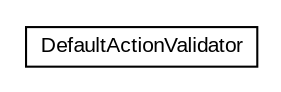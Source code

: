 #!/usr/local/bin/dot
#
# Class diagram 
# Generated by UMLGraph version R5_6-24-gf6e263 (http://www.umlgraph.org/)
#

digraph G {
	edge [fontname="arial",fontsize=10,labelfontname="arial",labelfontsize=10];
	node [fontname="arial",fontsize=10,shape=plaintext];
	nodesep=0.25;
	ranksep=0.5;
	rankdir=LR;
	// com.gwtplatform.dispatch.rpc.server.guice.actionvalidator.DefaultActionValidator
	c30356 [label=<<table title="com.gwtplatform.dispatch.rpc.server.guice.actionvalidator.DefaultActionValidator" border="0" cellborder="1" cellspacing="0" cellpadding="2" port="p" href="./DefaultActionValidator.html">
		<tr><td><table border="0" cellspacing="0" cellpadding="1">
<tr><td align="center" balign="center"> DefaultActionValidator </td></tr>
		</table></td></tr>
		</table>>, URL="./DefaultActionValidator.html", fontname="arial", fontcolor="black", fontsize=10.0];
}

